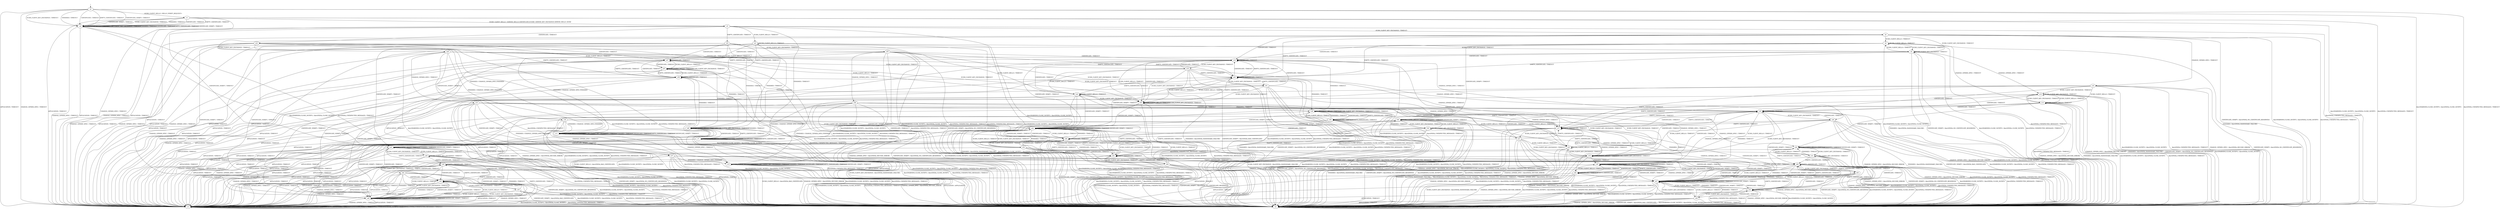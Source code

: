 digraph h8 {
s0 [label="s0"];
s1 [label="s1"];
s2 [label="s2"];
s3 [label="s3"];
s4 [label="s4"];
s5 [label="s5"];
s6 [label="s6"];
s7 [label="s7"];
s24 [label="s24"];
s25 [label="s25"];
s41 [label="s41"];
s54 [label="s54"];
s8 [label="s8"];
s9 [label="s9"];
s10 [label="s10"];
s11 [label="s11"];
s12 [label="s12"];
s28 [label="s28"];
s29 [label="s29"];
s30 [label="s30"];
s43 [label="s43"];
s46 [label="s46"];
s47 [label="s47"];
s48 [label="s48"];
s55 [label="s55"];
s57 [label="s57"];
s58 [label="s58"];
s59 [label="s59"];
s13 [label="s13"];
s14 [label="s14"];
s15 [label="s15"];
s16 [label="s16"];
s17 [label="s17"];
s18 [label="s18"];
s33 [label="s33"];
s34 [label="s34"];
s35 [label="s35"];
s38 [label="s38"];
s42 [label="s42"];
s44 [label="s44"];
s45 [label="s45"];
s51 [label="s51"];
s56 [label="s56"];
s62 [label="s62"];
s19 [label="s19"];
s20 [label="s20"];
s21 [label="s21"];
s22 [label="s22"];
s26 [label="s26"];
s27 [label="s27"];
s37 [label="s37"];
s39 [label="s39"];
s49 [label="s49"];
s50 [label="s50"];
s52 [label="s52"];
s61 [label="s61"];
s23 [label="s23"];
s31 [label="s31"];
s32 [label="s32"];
s40 [label="s40"];
s53 [label="s53"];
s60 [label="s60"];
s64 [label="s64"];
s36 [label="s36"];
s63 [label="s63"];
s0 -> s1 [label="ECDH_CLIENT_HELLO / HELLO_VERIFY_REQUEST+"];
s0 -> s2 [label="ECDH_CLIENT_KEY_EXCHANGE / TIMEOUT"];
s0 -> s3 [label="CHANGE_CIPHER_SPEC / TIMEOUT"];
s0 -> s2 [label="FINISHED / TIMEOUT"];
s0 -> s3 [label="APPLICATION / TIMEOUT"];
s0 -> s2 [label="CERTIFICATE / TIMEOUT"];
s0 -> s2 [label="EMPTY_CERTIFICATE / TIMEOUT"];
s0 -> s2 [label="CERTIFICATE_VERIFY / TIMEOUT"];
s0 -> s4 [label="Alert(WARNING,CLOSE_NOTIFY) / Alert(FATAL,CLOSE_NOTIFY)"];
s0 -> s4 [label="Alert(FATAL,UNEXPECTED_MESSAGE) / TIMEOUT"];
s1 -> s5 [label="ECDH_CLIENT_HELLO / SERVER_HELLO,CERTIFICATE,ECDHE_SERVER_KEY_EXCHANGE,SERVER_HELLO_DONE"];
s1 -> s2 [label="ECDH_CLIENT_KEY_EXCHANGE / TIMEOUT"];
s1 -> s3 [label="CHANGE_CIPHER_SPEC / TIMEOUT"];
s1 -> s2 [label="FINISHED / TIMEOUT"];
s1 -> s3 [label="APPLICATION / TIMEOUT"];
s1 -> s2 [label="CERTIFICATE / TIMEOUT"];
s1 -> s2 [label="EMPTY_CERTIFICATE / TIMEOUT"];
s1 -> s2 [label="CERTIFICATE_VERIFY / TIMEOUT"];
s1 -> s4 [label="Alert(WARNING,CLOSE_NOTIFY) / Alert(FATAL,CLOSE_NOTIFY)"];
s1 -> s4 [label="Alert(FATAL,UNEXPECTED_MESSAGE) / TIMEOUT"];
s2 -> s2 [label="ECDH_CLIENT_HELLO / TIMEOUT"];
s2 -> s2 [label="ECDH_CLIENT_KEY_EXCHANGE / TIMEOUT"];
s2 -> s3 [label="CHANGE_CIPHER_SPEC / TIMEOUT"];
s2 -> s2 [label="FINISHED / TIMEOUT"];
s2 -> s3 [label="APPLICATION / TIMEOUT"];
s2 -> s2 [label="CERTIFICATE / TIMEOUT"];
s2 -> s2 [label="EMPTY_CERTIFICATE / TIMEOUT"];
s2 -> s2 [label="CERTIFICATE_VERIFY / TIMEOUT"];
s2 -> s4 [label="Alert(WARNING,CLOSE_NOTIFY) / Alert(FATAL,CLOSE_NOTIFY)"];
s2 -> s4 [label="Alert(FATAL,UNEXPECTED_MESSAGE) / TIMEOUT"];
s3 -> s3 [label="ECDH_CLIENT_HELLO / TIMEOUT"];
s3 -> s3 [label="ECDH_CLIENT_KEY_EXCHANGE / TIMEOUT"];
s3 -> s3 [label="CHANGE_CIPHER_SPEC / TIMEOUT"];
s3 -> s3 [label="FINISHED / TIMEOUT"];
s3 -> s3 [label="APPLICATION / TIMEOUT"];
s3 -> s3 [label="CERTIFICATE / TIMEOUT"];
s3 -> s3 [label="EMPTY_CERTIFICATE / TIMEOUT"];
s3 -> s3 [label="CERTIFICATE_VERIFY / TIMEOUT"];
s3 -> s3 [label="Alert(WARNING,CLOSE_NOTIFY) / TIMEOUT"];
s3 -> s3 [label="Alert(FATAL,UNEXPECTED_MESSAGE) / TIMEOUT"];
s4 -> s4 [label="ECDH_CLIENT_HELLO / SOCKET_CLOSED"];
s4 -> s4 [label="ECDH_CLIENT_KEY_EXCHANGE / SOCKET_CLOSED"];
s4 -> s4 [label="CHANGE_CIPHER_SPEC / SOCKET_CLOSED"];
s4 -> s4 [label="FINISHED / SOCKET_CLOSED"];
s4 -> s4 [label="APPLICATION / SOCKET_CLOSED"];
s4 -> s4 [label="CERTIFICATE / SOCKET_CLOSED"];
s4 -> s4 [label="EMPTY_CERTIFICATE / SOCKET_CLOSED"];
s4 -> s4 [label="CERTIFICATE_VERIFY / SOCKET_CLOSED"];
s4 -> s4 [label="Alert(WARNING,CLOSE_NOTIFY) / SOCKET_CLOSED"];
s4 -> s4 [label="Alert(FATAL,UNEXPECTED_MESSAGE) / SOCKET_CLOSED"];
s5 -> s41 [label="ECDH_CLIENT_HELLO / TIMEOUT"];
s5 -> s6 [label="ECDH_CLIENT_KEY_EXCHANGE / TIMEOUT"];
s5 -> s3 [label="CHANGE_CIPHER_SPEC / TIMEOUT"];
s5 -> s7 [label="FINISHED / TIMEOUT"];
s5 -> s3 [label="APPLICATION / TIMEOUT"];
s5 -> s24 [label="CERTIFICATE / TIMEOUT"];
s5 -> s54 [label="EMPTY_CERTIFICATE / TIMEOUT"];
s5 -> s25 [label="CERTIFICATE_VERIFY / TIMEOUT"];
s5 -> s4 [label="Alert(WARNING,CLOSE_NOTIFY) / Alert(FATAL,CLOSE_NOTIFY)"];
s5 -> s4 [label="Alert(FATAL,UNEXPECTED_MESSAGE) / TIMEOUT"];
s6 -> s8 [label="ECDH_CLIENT_HELLO / TIMEOUT"];
s6 -> s9 [label="ECDH_CLIENT_KEY_EXCHANGE / TIMEOUT"];
s6 -> s10 [label="CHANGE_CIPHER_SPEC / TIMEOUT"];
s6 -> s11 [label="FINISHED / CHANGE_CIPHER_SPEC,FINISHED"];
s6 -> s3 [label="APPLICATION / TIMEOUT"];
s6 -> s12 [label="CERTIFICATE / TIMEOUT"];
s6 -> s43 [label="EMPTY_CERTIFICATE / TIMEOUT"];
s6 -> s4 [label="CERTIFICATE_VERIFY / Alert(FATAL,NO_CERTIFICATE_RESERVED)"];
s6 -> s4 [label="Alert(WARNING,CLOSE_NOTIFY) / Alert(FATAL,CLOSE_NOTIFY)"];
s6 -> s4 [label="Alert(FATAL,UNEXPECTED_MESSAGE) / TIMEOUT"];
s7 -> s7 [label="ECDH_CLIENT_HELLO / TIMEOUT"];
s7 -> s4 [label="ECDH_CLIENT_KEY_EXCHANGE / Alert(FATAL,HANDSHAKE_FAILURE)"];
s7 -> s3 [label="CHANGE_CIPHER_SPEC / TIMEOUT"];
s7 -> s7 [label="FINISHED / TIMEOUT"];
s7 -> s3 [label="APPLICATION / TIMEOUT"];
s7 -> s7 [label="CERTIFICATE / TIMEOUT"];
s7 -> s7 [label="EMPTY_CERTIFICATE / TIMEOUT"];
s7 -> s25 [label="CERTIFICATE_VERIFY / TIMEOUT"];
s7 -> s4 [label="Alert(WARNING,CLOSE_NOTIFY) / Alert(FATAL,CLOSE_NOTIFY)"];
s7 -> s4 [label="Alert(FATAL,UNEXPECTED_MESSAGE) / TIMEOUT"];
s24 -> s57 [label="ECDH_CLIENT_HELLO / TIMEOUT"];
s24 -> s28 [label="ECDH_CLIENT_KEY_EXCHANGE / TIMEOUT"];
s24 -> s3 [label="CHANGE_CIPHER_SPEC / TIMEOUT"];
s24 -> s46 [label="FINISHED / TIMEOUT"];
s24 -> s3 [label="APPLICATION / TIMEOUT"];
s24 -> s47 [label="CERTIFICATE / TIMEOUT"];
s24 -> s58 [label="EMPTY_CERTIFICATE / TIMEOUT"];
s24 -> s48 [label="CERTIFICATE_VERIFY / TIMEOUT"];
s24 -> s4 [label="Alert(WARNING,CLOSE_NOTIFY) / Alert(FATAL,CLOSE_NOTIFY)"];
s24 -> s4 [label="Alert(FATAL,UNEXPECTED_MESSAGE) / TIMEOUT"];
s25 -> s25 [label="ECDH_CLIENT_HELLO / TIMEOUT"];
s25 -> s29 [label="ECDH_CLIENT_KEY_EXCHANGE / TIMEOUT"];
s25 -> s3 [label="CHANGE_CIPHER_SPEC / TIMEOUT"];
s25 -> s25 [label="FINISHED / TIMEOUT"];
s25 -> s3 [label="APPLICATION / TIMEOUT"];
s25 -> s30 [label="CERTIFICATE / TIMEOUT"];
s25 -> s59 [label="EMPTY_CERTIFICATE / TIMEOUT"];
s25 -> s25 [label="CERTIFICATE_VERIFY / TIMEOUT"];
s25 -> s4 [label="Alert(WARNING,CLOSE_NOTIFY) / Alert(FATAL,CLOSE_NOTIFY)"];
s25 -> s4 [label="Alert(FATAL,UNEXPECTED_MESSAGE) / TIMEOUT"];
s41 -> s41 [label="ECDH_CLIENT_HELLO / TIMEOUT"];
s41 -> s9 [label="ECDH_CLIENT_KEY_EXCHANGE / TIMEOUT"];
s41 -> s3 [label="CHANGE_CIPHER_SPEC / TIMEOUT"];
s41 -> s7 [label="FINISHED / TIMEOUT"];
s41 -> s3 [label="APPLICATION / TIMEOUT"];
s41 -> s47 [label="CERTIFICATE / TIMEOUT"];
s41 -> s58 [label="EMPTY_CERTIFICATE / TIMEOUT"];
s41 -> s25 [label="CERTIFICATE_VERIFY / TIMEOUT"];
s41 -> s4 [label="Alert(WARNING,CLOSE_NOTIFY) / Alert(FATAL,CLOSE_NOTIFY)"];
s41 -> s4 [label="Alert(FATAL,UNEXPECTED_MESSAGE) / TIMEOUT"];
s54 -> s57 [label="ECDH_CLIENT_HELLO / TIMEOUT"];
s54 -> s55 [label="ECDH_CLIENT_KEY_EXCHANGE / TIMEOUT"];
s54 -> s3 [label="CHANGE_CIPHER_SPEC / TIMEOUT"];
s54 -> s46 [label="FINISHED / TIMEOUT"];
s54 -> s3 [label="APPLICATION / TIMEOUT"];
s54 -> s47 [label="CERTIFICATE / TIMEOUT"];
s54 -> s58 [label="EMPTY_CERTIFICATE / TIMEOUT"];
s54 -> s48 [label="CERTIFICATE_VERIFY / TIMEOUT"];
s54 -> s4 [label="Alert(WARNING,CLOSE_NOTIFY) / Alert(FATAL,CLOSE_NOTIFY)"];
s54 -> s4 [label="Alert(FATAL,UNEXPECTED_MESSAGE) / TIMEOUT"];
s8 -> s8 [label="ECDH_CLIENT_HELLO / TIMEOUT"];
s8 -> s9 [label="ECDH_CLIENT_KEY_EXCHANGE / TIMEOUT"];
s8 -> s13 [label="CHANGE_CIPHER_SPEC / TIMEOUT"];
s8 -> s4 [label="FINISHED / Alert(FATAL,HANDSHAKE_FAILURE)"];
s8 -> s3 [label="APPLICATION / TIMEOUT"];
s8 -> s12 [label="CERTIFICATE / TIMEOUT"];
s8 -> s43 [label="EMPTY_CERTIFICATE / TIMEOUT"];
s8 -> s44 [label="CERTIFICATE_VERIFY / TIMEOUT"];
s8 -> s4 [label="Alert(WARNING,CLOSE_NOTIFY) / Alert(FATAL,CLOSE_NOTIFY)"];
s8 -> s4 [label="Alert(FATAL,UNEXPECTED_MESSAGE) / TIMEOUT"];
s9 -> s8 [label="ECDH_CLIENT_HELLO / TIMEOUT"];
s9 -> s9 [label="ECDH_CLIENT_KEY_EXCHANGE / TIMEOUT"];
s9 -> s14 [label="CHANGE_CIPHER_SPEC / TIMEOUT"];
s9 -> s4 [label="FINISHED / Alert(FATAL,HANDSHAKE_FAILURE)"];
s9 -> s3 [label="APPLICATION / TIMEOUT"];
s9 -> s12 [label="CERTIFICATE / TIMEOUT"];
s9 -> s43 [label="EMPTY_CERTIFICATE / TIMEOUT"];
s9 -> s4 [label="CERTIFICATE_VERIFY / Alert(FATAL,NO_CERTIFICATE_RESERVED)"];
s9 -> s4 [label="Alert(WARNING,CLOSE_NOTIFY) / Alert(FATAL,CLOSE_NOTIFY)"];
s9 -> s4 [label="Alert(FATAL,UNEXPECTED_MESSAGE) / TIMEOUT"];
s10 -> s13 [label="ECDH_CLIENT_HELLO / TIMEOUT"];
s10 -> s14 [label="ECDH_CLIENT_KEY_EXCHANGE / TIMEOUT"];
s10 -> s4 [label="CHANGE_CIPHER_SPEC / Alert(FATAL,DECODE_ERROR)"];
s10 -> s15 [label="FINISHED / CHANGE_CIPHER_SPEC,FINISHED"];
s10 -> s3 [label="APPLICATION / TIMEOUT"];
s10 -> s16 [label="CERTIFICATE / TIMEOUT"];
s10 -> s17 [label="EMPTY_CERTIFICATE / TIMEOUT"];
s10 -> s4 [label="CERTIFICATE_VERIFY / Alert(FATAL,NO_CERTIFICATE_RESERVED)"];
s10 -> s4 [label="Alert(WARNING,CLOSE_NOTIFY) / Alert(FATAL,CLOSE_NOTIFY)"];
s10 -> s4 [label="Alert(FATAL,UNEXPECTED_MESSAGE) / TIMEOUT"];
s11 -> s11 [label="ECDH_CLIENT_HELLO / TIMEOUT"];
s11 -> s11 [label="ECDH_CLIENT_KEY_EXCHANGE / TIMEOUT"];
s11 -> s15 [label="CHANGE_CIPHER_SPEC / TIMEOUT"];
s11 -> s11 [label="FINISHED / TIMEOUT"];
s11 -> s4 [label="APPLICATION / APPLICATION"];
s11 -> s11 [label="CERTIFICATE / TIMEOUT"];
s11 -> s11 [label="EMPTY_CERTIFICATE / TIMEOUT"];
s11 -> s11 [label="CERTIFICATE_VERIFY / TIMEOUT"];
s11 -> s4 [label="Alert(WARNING,CLOSE_NOTIFY) / Alert(FATAL,CLOSE_NOTIFY)"];
s11 -> s4 [label="Alert(FATAL,UNEXPECTED_MESSAGE) / TIMEOUT"];
s12 -> s45 [label="ECDH_CLIENT_HELLO / TIMEOUT"];
s12 -> s18 [label="ECDH_CLIENT_KEY_EXCHANGE / TIMEOUT"];
s12 -> s16 [label="CHANGE_CIPHER_SPEC / TIMEOUT"];
s12 -> s38 [label="FINISHED / TIMEOUT"];
s12 -> s3 [label="APPLICATION / TIMEOUT"];
s12 -> s12 [label="CERTIFICATE / TIMEOUT"];
s12 -> s43 [label="EMPTY_CERTIFICATE / TIMEOUT"];
s12 -> s42 [label="CERTIFICATE_VERIFY / TIMEOUT"];
s12 -> s4 [label="Alert(WARNING,CLOSE_NOTIFY) / Alert(FATAL,CLOSE_NOTIFY)"];
s12 -> s4 [label="Alert(FATAL,UNEXPECTED_MESSAGE) / TIMEOUT"];
s28 -> s22 [label="ECDH_CLIENT_HELLO / TIMEOUT"];
s28 -> s45 [label="ECDH_CLIENT_KEY_EXCHANGE / TIMEOUT"];
s28 -> s33 [label="CHANGE_CIPHER_SPEC / TIMEOUT"];
s28 -> s11 [label="FINISHED / CHANGE_CIPHER_SPEC,FINISHED"];
s28 -> s3 [label="APPLICATION / TIMEOUT"];
s28 -> s12 [label="CERTIFICATE / TIMEOUT"];
s28 -> s43 [label="EMPTY_CERTIFICATE / TIMEOUT"];
s28 -> s34 [label="CERTIFICATE_VERIFY / TIMEOUT"];
s28 -> s4 [label="Alert(WARNING,CLOSE_NOTIFY) / Alert(FATAL,CLOSE_NOTIFY)"];
s28 -> s4 [label="Alert(FATAL,UNEXPECTED_MESSAGE) / TIMEOUT"];
s29 -> s25 [label="ECDH_CLIENT_HELLO / TIMEOUT"];
s29 -> s29 [label="ECDH_CLIENT_KEY_EXCHANGE / TIMEOUT"];
s29 -> s3 [label="CHANGE_CIPHER_SPEC / TIMEOUT"];
s29 -> s25 [label="FINISHED / TIMEOUT"];
s29 -> s3 [label="APPLICATION / TIMEOUT"];
s29 -> s30 [label="CERTIFICATE / TIMEOUT"];
s29 -> s59 [label="EMPTY_CERTIFICATE / TIMEOUT"];
s29 -> s4 [label="CERTIFICATE_VERIFY / Alert(FATAL,NO_CERTIFICATE_RESERVED)"];
s29 -> s4 [label="Alert(WARNING,CLOSE_NOTIFY) / Alert(FATAL,CLOSE_NOTIFY)"];
s29 -> s4 [label="Alert(FATAL,UNEXPECTED_MESSAGE) / TIMEOUT"];
s30 -> s48 [label="ECDH_CLIENT_HELLO / TIMEOUT"];
s30 -> s35 [label="ECDH_CLIENT_KEY_EXCHANGE / TIMEOUT"];
s30 -> s3 [label="CHANGE_CIPHER_SPEC / TIMEOUT"];
s30 -> s48 [label="FINISHED / TIMEOUT"];
s30 -> s3 [label="APPLICATION / TIMEOUT"];
s30 -> s30 [label="CERTIFICATE / TIMEOUT"];
s30 -> s59 [label="EMPTY_CERTIFICATE / TIMEOUT"];
s30 -> s48 [label="CERTIFICATE_VERIFY / TIMEOUT"];
s30 -> s4 [label="Alert(WARNING,CLOSE_NOTIFY) / Alert(FATAL,CLOSE_NOTIFY)"];
s30 -> s4 [label="Alert(FATAL,UNEXPECTED_MESSAGE) / TIMEOUT"];
s43 -> s45 [label="ECDH_CLIENT_HELLO / TIMEOUT"];
s43 -> s51 [label="ECDH_CLIENT_KEY_EXCHANGE / TIMEOUT"];
s43 -> s17 [label="CHANGE_CIPHER_SPEC / TIMEOUT"];
s43 -> s38 [label="FINISHED / TIMEOUT"];
s43 -> s3 [label="APPLICATION / TIMEOUT"];
s43 -> s12 [label="CERTIFICATE / TIMEOUT"];
s43 -> s43 [label="EMPTY_CERTIFICATE / TIMEOUT"];
s43 -> s42 [label="CERTIFICATE_VERIFY / TIMEOUT"];
s43 -> s4 [label="Alert(WARNING,CLOSE_NOTIFY) / Alert(FATAL,CLOSE_NOTIFY)"];
s43 -> s4 [label="Alert(FATAL,UNEXPECTED_MESSAGE) / TIMEOUT"];
s46 -> s46 [label="ECDH_CLIENT_HELLO / TIMEOUT"];
s46 -> s46 [label="ECDH_CLIENT_KEY_EXCHANGE / TIMEOUT"];
s46 -> s3 [label="CHANGE_CIPHER_SPEC / TIMEOUT"];
s46 -> s46 [label="FINISHED / TIMEOUT"];
s46 -> s3 [label="APPLICATION / TIMEOUT"];
s46 -> s7 [label="CERTIFICATE / TIMEOUT"];
s46 -> s7 [label="EMPTY_CERTIFICATE / TIMEOUT"];
s46 -> s48 [label="CERTIFICATE_VERIFY / TIMEOUT"];
s46 -> s4 [label="Alert(WARNING,CLOSE_NOTIFY) / Alert(FATAL,CLOSE_NOTIFY)"];
s46 -> s4 [label="Alert(FATAL,UNEXPECTED_MESSAGE) / TIMEOUT"];
s47 -> s57 [label="ECDH_CLIENT_HELLO / TIMEOUT"];
s47 -> s18 [label="ECDH_CLIENT_KEY_EXCHANGE / TIMEOUT"];
s47 -> s3 [label="CHANGE_CIPHER_SPEC / TIMEOUT"];
s47 -> s46 [label="FINISHED / TIMEOUT"];
s47 -> s3 [label="APPLICATION / TIMEOUT"];
s47 -> s47 [label="CERTIFICATE / TIMEOUT"];
s47 -> s58 [label="EMPTY_CERTIFICATE / TIMEOUT"];
s47 -> s48 [label="CERTIFICATE_VERIFY / TIMEOUT"];
s47 -> s4 [label="Alert(WARNING,CLOSE_NOTIFY) / Alert(FATAL,CLOSE_NOTIFY)"];
s47 -> s4 [label="Alert(FATAL,UNEXPECTED_MESSAGE) / TIMEOUT"];
s48 -> s48 [label="ECDH_CLIENT_HELLO / TIMEOUT"];
s48 -> s48 [label="ECDH_CLIENT_KEY_EXCHANGE / TIMEOUT"];
s48 -> s3 [label="CHANGE_CIPHER_SPEC / TIMEOUT"];
s48 -> s48 [label="FINISHED / TIMEOUT"];
s48 -> s3 [label="APPLICATION / TIMEOUT"];
s48 -> s30 [label="CERTIFICATE / TIMEOUT"];
s48 -> s59 [label="EMPTY_CERTIFICATE / TIMEOUT"];
s48 -> s48 [label="CERTIFICATE_VERIFY / TIMEOUT"];
s48 -> s4 [label="Alert(WARNING,CLOSE_NOTIFY) / Alert(FATAL,CLOSE_NOTIFY)"];
s48 -> s4 [label="Alert(FATAL,UNEXPECTED_MESSAGE) / TIMEOUT"];
s55 -> s22 [label="ECDH_CLIENT_HELLO / TIMEOUT"];
s55 -> s45 [label="ECDH_CLIENT_KEY_EXCHANGE / TIMEOUT"];
s55 -> s56 [label="CHANGE_CIPHER_SPEC / TIMEOUT"];
s55 -> s11 [label="FINISHED / CHANGE_CIPHER_SPEC,FINISHED"];
s55 -> s3 [label="APPLICATION / TIMEOUT"];
s55 -> s12 [label="CERTIFICATE / TIMEOUT"];
s55 -> s43 [label="EMPTY_CERTIFICATE / TIMEOUT"];
s55 -> s4 [label="CERTIFICATE_VERIFY / Alert(FATAL,NO_CERTIFICATE_RESERVED)"];
s55 -> s4 [label="Alert(WARNING,CLOSE_NOTIFY) / Alert(FATAL,CLOSE_NOTIFY)"];
s55 -> s4 [label="Alert(FATAL,UNEXPECTED_MESSAGE) / TIMEOUT"];
s57 -> s57 [label="ECDH_CLIENT_HELLO / TIMEOUT"];
s57 -> s57 [label="ECDH_CLIENT_KEY_EXCHANGE / TIMEOUT"];
s57 -> s3 [label="CHANGE_CIPHER_SPEC / TIMEOUT"];
s57 -> s46 [label="FINISHED / TIMEOUT"];
s57 -> s3 [label="APPLICATION / TIMEOUT"];
s57 -> s47 [label="CERTIFICATE / TIMEOUT"];
s57 -> s58 [label="EMPTY_CERTIFICATE / TIMEOUT"];
s57 -> s48 [label="CERTIFICATE_VERIFY / TIMEOUT"];
s57 -> s4 [label="Alert(WARNING,CLOSE_NOTIFY) / Alert(FATAL,CLOSE_NOTIFY)"];
s57 -> s4 [label="Alert(FATAL,UNEXPECTED_MESSAGE) / TIMEOUT"];
s58 -> s57 [label="ECDH_CLIENT_HELLO / TIMEOUT"];
s58 -> s51 [label="ECDH_CLIENT_KEY_EXCHANGE / TIMEOUT"];
s58 -> s3 [label="CHANGE_CIPHER_SPEC / TIMEOUT"];
s58 -> s46 [label="FINISHED / TIMEOUT"];
s58 -> s3 [label="APPLICATION / TIMEOUT"];
s58 -> s47 [label="CERTIFICATE / TIMEOUT"];
s58 -> s58 [label="EMPTY_CERTIFICATE / TIMEOUT"];
s58 -> s48 [label="CERTIFICATE_VERIFY / TIMEOUT"];
s58 -> s4 [label="Alert(WARNING,CLOSE_NOTIFY) / Alert(FATAL,CLOSE_NOTIFY)"];
s58 -> s4 [label="Alert(FATAL,UNEXPECTED_MESSAGE) / TIMEOUT"];
s59 -> s48 [label="ECDH_CLIENT_HELLO / TIMEOUT"];
s59 -> s62 [label="ECDH_CLIENT_KEY_EXCHANGE / TIMEOUT"];
s59 -> s3 [label="CHANGE_CIPHER_SPEC / TIMEOUT"];
s59 -> s48 [label="FINISHED / TIMEOUT"];
s59 -> s3 [label="APPLICATION / TIMEOUT"];
s59 -> s30 [label="CERTIFICATE / TIMEOUT"];
s59 -> s59 [label="EMPTY_CERTIFICATE / TIMEOUT"];
s59 -> s48 [label="CERTIFICATE_VERIFY / TIMEOUT"];
s59 -> s4 [label="Alert(WARNING,CLOSE_NOTIFY) / Alert(FATAL,CLOSE_NOTIFY)"];
s59 -> s4 [label="Alert(FATAL,UNEXPECTED_MESSAGE) / TIMEOUT"];
s13 -> s13 [label="ECDH_CLIENT_HELLO / TIMEOUT"];
s13 -> s14 [label="ECDH_CLIENT_KEY_EXCHANGE / TIMEOUT"];
s13 -> s4 [label="CHANGE_CIPHER_SPEC / Alert(FATAL,DECODE_ERROR)"];
s13 -> s4 [label="FINISHED / Alert(FATAL,HANDSHAKE_FAILURE)"];
s13 -> s3 [label="APPLICATION / TIMEOUT"];
s13 -> s16 [label="CERTIFICATE / TIMEOUT"];
s13 -> s17 [label="EMPTY_CERTIFICATE / TIMEOUT"];
s13 -> s26 [label="CERTIFICATE_VERIFY / TIMEOUT"];
s13 -> s4 [label="Alert(WARNING,CLOSE_NOTIFY) / Alert(FATAL,CLOSE_NOTIFY)"];
s13 -> s4 [label="Alert(FATAL,UNEXPECTED_MESSAGE) / TIMEOUT"];
s14 -> s13 [label="ECDH_CLIENT_HELLO / TIMEOUT"];
s14 -> s14 [label="ECDH_CLIENT_KEY_EXCHANGE / TIMEOUT"];
s14 -> s4 [label="CHANGE_CIPHER_SPEC / Alert(FATAL,DECODE_ERROR)"];
s14 -> s4 [label="FINISHED / Alert(FATAL,HANDSHAKE_FAILURE)"];
s14 -> s3 [label="APPLICATION / TIMEOUT"];
s14 -> s16 [label="CERTIFICATE / TIMEOUT"];
s14 -> s17 [label="EMPTY_CERTIFICATE / TIMEOUT"];
s14 -> s4 [label="CERTIFICATE_VERIFY / Alert(FATAL,NO_CERTIFICATE_RESERVED)"];
s14 -> s4 [label="Alert(WARNING,CLOSE_NOTIFY) / Alert(FATAL,CLOSE_NOTIFY)"];
s14 -> s4 [label="Alert(FATAL,UNEXPECTED_MESSAGE) / TIMEOUT"];
s15 -> s15 [label="ECDH_CLIENT_HELLO / TIMEOUT"];
s15 -> s15 [label="ECDH_CLIENT_KEY_EXCHANGE / TIMEOUT"];
s15 -> s4 [label="CHANGE_CIPHER_SPEC / Alert(FATAL,DECODE_ERROR)"];
s15 -> s15 [label="FINISHED / TIMEOUT"];
s15 -> s4 [label="APPLICATION / APPLICATION"];
s15 -> s15 [label="CERTIFICATE / TIMEOUT"];
s15 -> s15 [label="EMPTY_CERTIFICATE / TIMEOUT"];
s15 -> s15 [label="CERTIFICATE_VERIFY / TIMEOUT"];
s15 -> s4 [label="Alert(WARNING,CLOSE_NOTIFY) / Alert(FATAL,CLOSE_NOTIFY)"];
s15 -> s4 [label="Alert(FATAL,UNEXPECTED_MESSAGE) / TIMEOUT"];
s16 -> s19 [label="ECDH_CLIENT_HELLO / TIMEOUT"];
s16 -> s20 [label="ECDH_CLIENT_KEY_EXCHANGE / TIMEOUT"];
s16 -> s4 [label="CHANGE_CIPHER_SPEC / Alert(FATAL,DECODE_ERROR)"];
s16 -> s39 [label="FINISHED / TIMEOUT"];
s16 -> s3 [label="APPLICATION / TIMEOUT"];
s16 -> s16 [label="CERTIFICATE / TIMEOUT"];
s16 -> s17 [label="EMPTY_CERTIFICATE / TIMEOUT"];
s16 -> s27 [label="CERTIFICATE_VERIFY / TIMEOUT"];
s16 -> s4 [label="Alert(WARNING,CLOSE_NOTIFY) / Alert(FATAL,CLOSE_NOTIFY)"];
s16 -> s4 [label="Alert(FATAL,UNEXPECTED_MESSAGE) / TIMEOUT"];
s17 -> s19 [label="ECDH_CLIENT_HELLO / TIMEOUT"];
s17 -> s21 [label="ECDH_CLIENT_KEY_EXCHANGE / TIMEOUT"];
s17 -> s4 [label="CHANGE_CIPHER_SPEC / Alert(FATAL,DECODE_ERROR)"];
s17 -> s39 [label="FINISHED / TIMEOUT"];
s17 -> s3 [label="APPLICATION / TIMEOUT"];
s17 -> s16 [label="CERTIFICATE / TIMEOUT"];
s17 -> s17 [label="EMPTY_CERTIFICATE / TIMEOUT"];
s17 -> s27 [label="CERTIFICATE_VERIFY / TIMEOUT"];
s17 -> s4 [label="Alert(WARNING,CLOSE_NOTIFY) / Alert(FATAL,CLOSE_NOTIFY)"];
s17 -> s4 [label="Alert(FATAL,UNEXPECTED_MESSAGE) / TIMEOUT"];
s18 -> s22 [label="ECDH_CLIENT_HELLO / TIMEOUT"];
s18 -> s45 [label="ECDH_CLIENT_KEY_EXCHANGE / TIMEOUT"];
s18 -> s20 [label="CHANGE_CIPHER_SPEC / TIMEOUT"];
s18 -> s4 [label="FINISHED / Alert(FATAL,HANDSHAKE_FAILURE)"];
s18 -> s3 [label="APPLICATION / TIMEOUT"];
s18 -> s12 [label="CERTIFICATE / TIMEOUT"];
s18 -> s43 [label="EMPTY_CERTIFICATE / TIMEOUT"];
s18 -> s4 [label="CERTIFICATE_VERIFY / Alert(FATAL,BAD_CERTIFICATE)"];
s18 -> s4 [label="Alert(WARNING,CLOSE_NOTIFY) / Alert(FATAL,CLOSE_NOTIFY)"];
s18 -> s4 [label="Alert(FATAL,UNEXPECTED_MESSAGE) / TIMEOUT"];
s33 -> s23 [label="ECDH_CLIENT_HELLO / TIMEOUT"];
s33 -> s19 [label="ECDH_CLIENT_KEY_EXCHANGE / TIMEOUT"];
s33 -> s4 [label="CHANGE_CIPHER_SPEC / Alert(FATAL,DECODE_ERROR)"];
s33 -> s15 [label="FINISHED / CHANGE_CIPHER_SPEC,FINISHED"];
s33 -> s3 [label="APPLICATION / TIMEOUT"];
s33 -> s16 [label="CERTIFICATE / TIMEOUT"];
s33 -> s17 [label="EMPTY_CERTIFICATE / TIMEOUT"];
s33 -> s37 [label="CERTIFICATE_VERIFY / TIMEOUT"];
s33 -> s4 [label="Alert(WARNING,CLOSE_NOTIFY) / Alert(FATAL,CLOSE_NOTIFY)"];
s33 -> s4 [label="Alert(FATAL,UNEXPECTED_MESSAGE) / TIMEOUT"];
s34 -> s4 [label="ECDH_CLIENT_HELLO / Alert(FATAL,BAD_CERTIFICATE)"];
s34 -> s42 [label="ECDH_CLIENT_KEY_EXCHANGE / TIMEOUT"];
s34 -> s37 [label="CHANGE_CIPHER_SPEC / TIMEOUT"];
s34 -> s11 [label="FINISHED / CHANGE_CIPHER_SPEC,FINISHED"];
s34 -> s3 [label="APPLICATION / TIMEOUT"];
s34 -> s49 [label="CERTIFICATE / TIMEOUT"];
s34 -> s61 [label="EMPTY_CERTIFICATE / TIMEOUT"];
s34 -> s42 [label="CERTIFICATE_VERIFY / TIMEOUT"];
s34 -> s4 [label="Alert(WARNING,CLOSE_NOTIFY) / Alert(FATAL,CLOSE_NOTIFY)"];
s34 -> s4 [label="Alert(FATAL,UNEXPECTED_MESSAGE) / TIMEOUT"];
s35 -> s48 [label="ECDH_CLIENT_HELLO / TIMEOUT"];
s35 -> s48 [label="ECDH_CLIENT_KEY_EXCHANGE / TIMEOUT"];
s35 -> s3 [label="CHANGE_CIPHER_SPEC / TIMEOUT"];
s35 -> s48 [label="FINISHED / TIMEOUT"];
s35 -> s3 [label="APPLICATION / TIMEOUT"];
s35 -> s30 [label="CERTIFICATE / TIMEOUT"];
s35 -> s59 [label="EMPTY_CERTIFICATE / TIMEOUT"];
s35 -> s4 [label="CERTIFICATE_VERIFY / Alert(FATAL,BAD_CERTIFICATE)"];
s35 -> s4 [label="Alert(WARNING,CLOSE_NOTIFY) / Alert(FATAL,CLOSE_NOTIFY)"];
s35 -> s4 [label="Alert(FATAL,UNEXPECTED_MESSAGE) / TIMEOUT"];
s38 -> s38 [label="ECDH_CLIENT_HELLO / TIMEOUT"];
s38 -> s38 [label="ECDH_CLIENT_KEY_EXCHANGE / TIMEOUT"];
s38 -> s39 [label="CHANGE_CIPHER_SPEC / TIMEOUT"];
s38 -> s38 [label="FINISHED / TIMEOUT"];
s38 -> s3 [label="APPLICATION / TIMEOUT"];
s38 -> s50 [label="CERTIFICATE / TIMEOUT"];
s38 -> s50 [label="EMPTY_CERTIFICATE / TIMEOUT"];
s38 -> s42 [label="CERTIFICATE_VERIFY / TIMEOUT"];
s38 -> s4 [label="Alert(WARNING,CLOSE_NOTIFY) / Alert(FATAL,CLOSE_NOTIFY)"];
s38 -> s4 [label="Alert(FATAL,UNEXPECTED_MESSAGE) / TIMEOUT"];
s42 -> s42 [label="ECDH_CLIENT_HELLO / TIMEOUT"];
s42 -> s42 [label="ECDH_CLIENT_KEY_EXCHANGE / TIMEOUT"];
s42 -> s27 [label="CHANGE_CIPHER_SPEC / TIMEOUT"];
s42 -> s42 [label="FINISHED / TIMEOUT"];
s42 -> s3 [label="APPLICATION / TIMEOUT"];
s42 -> s49 [label="CERTIFICATE / TIMEOUT"];
s42 -> s61 [label="EMPTY_CERTIFICATE / TIMEOUT"];
s42 -> s42 [label="CERTIFICATE_VERIFY / TIMEOUT"];
s42 -> s4 [label="Alert(WARNING,CLOSE_NOTIFY) / Alert(FATAL,CLOSE_NOTIFY)"];
s42 -> s4 [label="Alert(FATAL,UNEXPECTED_MESSAGE) / TIMEOUT"];
s44 -> s44 [label="ECDH_CLIENT_HELLO / TIMEOUT"];
s44 -> s52 [label="ECDH_CLIENT_KEY_EXCHANGE / TIMEOUT"];
s44 -> s26 [label="CHANGE_CIPHER_SPEC / TIMEOUT"];
s44 -> s44 [label="FINISHED / TIMEOUT"];
s44 -> s3 [label="APPLICATION / TIMEOUT"];
s44 -> s49 [label="CERTIFICATE / TIMEOUT"];
s44 -> s61 [label="EMPTY_CERTIFICATE / TIMEOUT"];
s44 -> s44 [label="CERTIFICATE_VERIFY / TIMEOUT"];
s44 -> s4 [label="Alert(WARNING,CLOSE_NOTIFY) / Alert(FATAL,CLOSE_NOTIFY)"];
s44 -> s4 [label="Alert(FATAL,UNEXPECTED_MESSAGE) / TIMEOUT"];
s45 -> s45 [label="ECDH_CLIENT_HELLO / TIMEOUT"];
s45 -> s45 [label="ECDH_CLIENT_KEY_EXCHANGE / TIMEOUT"];
s45 -> s19 [label="CHANGE_CIPHER_SPEC / TIMEOUT"];
s45 -> s38 [label="FINISHED / TIMEOUT"];
s45 -> s3 [label="APPLICATION / TIMEOUT"];
s45 -> s12 [label="CERTIFICATE / TIMEOUT"];
s45 -> s43 [label="EMPTY_CERTIFICATE / TIMEOUT"];
s45 -> s42 [label="CERTIFICATE_VERIFY / TIMEOUT"];
s45 -> s4 [label="Alert(WARNING,CLOSE_NOTIFY) / Alert(FATAL,CLOSE_NOTIFY)"];
s45 -> s4 [label="Alert(FATAL,UNEXPECTED_MESSAGE) / TIMEOUT"];
s51 -> s22 [label="ECDH_CLIENT_HELLO / TIMEOUT"];
s51 -> s45 [label="ECDH_CLIENT_KEY_EXCHANGE / TIMEOUT"];
s51 -> s21 [label="CHANGE_CIPHER_SPEC / TIMEOUT"];
s51 -> s4 [label="FINISHED / Alert(FATAL,HANDSHAKE_FAILURE)"];
s51 -> s3 [label="APPLICATION / TIMEOUT"];
s51 -> s12 [label="CERTIFICATE / TIMEOUT"];
s51 -> s43 [label="EMPTY_CERTIFICATE / TIMEOUT"];
s51 -> s4 [label="CERTIFICATE_VERIFY / Alert(FATAL,NO_CERTIFICATE_RESERVED)"];
s51 -> s4 [label="Alert(WARNING,CLOSE_NOTIFY) / Alert(FATAL,CLOSE_NOTIFY)"];
s51 -> s4 [label="Alert(FATAL,UNEXPECTED_MESSAGE) / TIMEOUT"];
s56 -> s23 [label="ECDH_CLIENT_HELLO / TIMEOUT"];
s56 -> s19 [label="ECDH_CLIENT_KEY_EXCHANGE / TIMEOUT"];
s56 -> s4 [label="CHANGE_CIPHER_SPEC / Alert(FATAL,DECODE_ERROR)"];
s56 -> s15 [label="FINISHED / CHANGE_CIPHER_SPEC,FINISHED"];
s56 -> s3 [label="APPLICATION / TIMEOUT"];
s56 -> s16 [label="CERTIFICATE / TIMEOUT"];
s56 -> s17 [label="EMPTY_CERTIFICATE / TIMEOUT"];
s56 -> s4 [label="CERTIFICATE_VERIFY / Alert(FATAL,NO_CERTIFICATE_RESERVED)"];
s56 -> s4 [label="Alert(WARNING,CLOSE_NOTIFY) / Alert(FATAL,CLOSE_NOTIFY)"];
s56 -> s4 [label="Alert(FATAL,UNEXPECTED_MESSAGE) / TIMEOUT"];
s62 -> s48 [label="ECDH_CLIENT_HELLO / TIMEOUT"];
s62 -> s48 [label="ECDH_CLIENT_KEY_EXCHANGE / TIMEOUT"];
s62 -> s3 [label="CHANGE_CIPHER_SPEC / TIMEOUT"];
s62 -> s48 [label="FINISHED / TIMEOUT"];
s62 -> s3 [label="APPLICATION / TIMEOUT"];
s62 -> s30 [label="CERTIFICATE / TIMEOUT"];
s62 -> s59 [label="EMPTY_CERTIFICATE / TIMEOUT"];
s62 -> s4 [label="CERTIFICATE_VERIFY / Alert(FATAL,NO_CERTIFICATE_RESERVED)"];
s62 -> s4 [label="Alert(WARNING,CLOSE_NOTIFY) / Alert(FATAL,CLOSE_NOTIFY)"];
s62 -> s4 [label="Alert(FATAL,UNEXPECTED_MESSAGE) / TIMEOUT"];
s19 -> s19 [label="ECDH_CLIENT_HELLO / TIMEOUT"];
s19 -> s19 [label="ECDH_CLIENT_KEY_EXCHANGE / TIMEOUT"];
s19 -> s4 [label="CHANGE_CIPHER_SPEC / Alert(FATAL,DECODE_ERROR)"];
s19 -> s39 [label="FINISHED / TIMEOUT"];
s19 -> s3 [label="APPLICATION / TIMEOUT"];
s19 -> s16 [label="CERTIFICATE / TIMEOUT"];
s19 -> s17 [label="EMPTY_CERTIFICATE / TIMEOUT"];
s19 -> s27 [label="CERTIFICATE_VERIFY / TIMEOUT"];
s19 -> s4 [label="Alert(WARNING,CLOSE_NOTIFY) / Alert(FATAL,CLOSE_NOTIFY)"];
s19 -> s4 [label="Alert(FATAL,UNEXPECTED_MESSAGE) / TIMEOUT"];
s20 -> s23 [label="ECDH_CLIENT_HELLO / TIMEOUT"];
s20 -> s19 [label="ECDH_CLIENT_KEY_EXCHANGE / TIMEOUT"];
s20 -> s4 [label="CHANGE_CIPHER_SPEC / Alert(FATAL,DECODE_ERROR)"];
s20 -> s4 [label="FINISHED / Alert(FATAL,HANDSHAKE_FAILURE)"];
s20 -> s3 [label="APPLICATION / TIMEOUT"];
s20 -> s16 [label="CERTIFICATE / TIMEOUT"];
s20 -> s17 [label="EMPTY_CERTIFICATE / TIMEOUT"];
s20 -> s4 [label="CERTIFICATE_VERIFY / Alert(FATAL,BAD_CERTIFICATE)"];
s20 -> s4 [label="Alert(WARNING,CLOSE_NOTIFY) / Alert(FATAL,CLOSE_NOTIFY)"];
s20 -> s4 [label="Alert(FATAL,UNEXPECTED_MESSAGE) / TIMEOUT"];
s21 -> s23 [label="ECDH_CLIENT_HELLO / TIMEOUT"];
s21 -> s19 [label="ECDH_CLIENT_KEY_EXCHANGE / TIMEOUT"];
s21 -> s4 [label="CHANGE_CIPHER_SPEC / Alert(FATAL,DECODE_ERROR)"];
s21 -> s4 [label="FINISHED / Alert(FATAL,HANDSHAKE_FAILURE)"];
s21 -> s3 [label="APPLICATION / TIMEOUT"];
s21 -> s16 [label="CERTIFICATE / TIMEOUT"];
s21 -> s17 [label="EMPTY_CERTIFICATE / TIMEOUT"];
s21 -> s4 [label="CERTIFICATE_VERIFY / Alert(FATAL,NO_CERTIFICATE_RESERVED)"];
s21 -> s4 [label="Alert(WARNING,CLOSE_NOTIFY) / Alert(FATAL,CLOSE_NOTIFY)"];
s21 -> s4 [label="Alert(FATAL,UNEXPECTED_MESSAGE) / TIMEOUT"];
s22 -> s22 [label="ECDH_CLIENT_HELLO / TIMEOUT"];
s22 -> s45 [label="ECDH_CLIENT_KEY_EXCHANGE / TIMEOUT"];
s22 -> s23 [label="CHANGE_CIPHER_SPEC / TIMEOUT"];
s22 -> s4 [label="FINISHED / Alert(FATAL,HANDSHAKE_FAILURE)"];
s22 -> s3 [label="APPLICATION / TIMEOUT"];
s22 -> s12 [label="CERTIFICATE / TIMEOUT"];
s22 -> s43 [label="EMPTY_CERTIFICATE / TIMEOUT"];
s22 -> s42 [label="CERTIFICATE_VERIFY / TIMEOUT"];
s22 -> s4 [label="Alert(WARNING,CLOSE_NOTIFY) / Alert(FATAL,CLOSE_NOTIFY)"];
s22 -> s4 [label="Alert(FATAL,UNEXPECTED_MESSAGE) / TIMEOUT"];
s26 -> s26 [label="ECDH_CLIENT_HELLO / TIMEOUT"];
s26 -> s31 [label="ECDH_CLIENT_KEY_EXCHANGE / TIMEOUT"];
s26 -> s4 [label="CHANGE_CIPHER_SPEC / Alert(FATAL,DECODE_ERROR)"];
s26 -> s26 [label="FINISHED / TIMEOUT"];
s26 -> s3 [label="APPLICATION / TIMEOUT"];
s26 -> s32 [label="CERTIFICATE / TIMEOUT"];
s26 -> s60 [label="EMPTY_CERTIFICATE / TIMEOUT"];
s26 -> s26 [label="CERTIFICATE_VERIFY / TIMEOUT"];
s26 -> s4 [label="Alert(WARNING,CLOSE_NOTIFY) / Alert(FATAL,CLOSE_NOTIFY)"];
s26 -> s4 [label="Alert(FATAL,UNEXPECTED_MESSAGE) / TIMEOUT"];
s27 -> s27 [label="ECDH_CLIENT_HELLO / TIMEOUT"];
s27 -> s27 [label="ECDH_CLIENT_KEY_EXCHANGE / TIMEOUT"];
s27 -> s4 [label="CHANGE_CIPHER_SPEC / Alert(FATAL,DECODE_ERROR)"];
s27 -> s27 [label="FINISHED / TIMEOUT"];
s27 -> s3 [label="APPLICATION / TIMEOUT"];
s27 -> s32 [label="CERTIFICATE / TIMEOUT"];
s27 -> s60 [label="EMPTY_CERTIFICATE / TIMEOUT"];
s27 -> s27 [label="CERTIFICATE_VERIFY / TIMEOUT"];
s27 -> s4 [label="Alert(WARNING,CLOSE_NOTIFY) / Alert(FATAL,CLOSE_NOTIFY)"];
s27 -> s4 [label="Alert(FATAL,UNEXPECTED_MESSAGE) / TIMEOUT"];
s37 -> s4 [label="ECDH_CLIENT_HELLO / Alert(FATAL,BAD_CERTIFICATE)"];
s37 -> s27 [label="ECDH_CLIENT_KEY_EXCHANGE / TIMEOUT"];
s37 -> s4 [label="CHANGE_CIPHER_SPEC / Alert(FATAL,DECODE_ERROR)"];
s37 -> s15 [label="FINISHED / CHANGE_CIPHER_SPEC,FINISHED"];
s37 -> s3 [label="APPLICATION / TIMEOUT"];
s37 -> s32 [label="CERTIFICATE / TIMEOUT"];
s37 -> s60 [label="EMPTY_CERTIFICATE / TIMEOUT"];
s37 -> s27 [label="CERTIFICATE_VERIFY / TIMEOUT"];
s37 -> s4 [label="Alert(WARNING,CLOSE_NOTIFY) / Alert(FATAL,CLOSE_NOTIFY)"];
s37 -> s4 [label="Alert(FATAL,UNEXPECTED_MESSAGE) / TIMEOUT"];
s39 -> s39 [label="ECDH_CLIENT_HELLO / TIMEOUT"];
s39 -> s39 [label="ECDH_CLIENT_KEY_EXCHANGE / TIMEOUT"];
s39 -> s4 [label="CHANGE_CIPHER_SPEC / Alert(FATAL,DECODE_ERROR)"];
s39 -> s39 [label="FINISHED / TIMEOUT"];
s39 -> s3 [label="APPLICATION / TIMEOUT"];
s39 -> s40 [label="CERTIFICATE / TIMEOUT"];
s39 -> s40 [label="EMPTY_CERTIFICATE / TIMEOUT"];
s39 -> s27 [label="CERTIFICATE_VERIFY / TIMEOUT"];
s39 -> s4 [label="Alert(WARNING,CLOSE_NOTIFY) / Alert(FATAL,CLOSE_NOTIFY)"];
s39 -> s4 [label="Alert(FATAL,UNEXPECTED_MESSAGE) / TIMEOUT"];
s49 -> s42 [label="ECDH_CLIENT_HELLO / TIMEOUT"];
s49 -> s53 [label="ECDH_CLIENT_KEY_EXCHANGE / TIMEOUT"];
s49 -> s32 [label="CHANGE_CIPHER_SPEC / TIMEOUT"];
s49 -> s42 [label="FINISHED / TIMEOUT"];
s49 -> s3 [label="APPLICATION / TIMEOUT"];
s49 -> s49 [label="CERTIFICATE / TIMEOUT"];
s49 -> s61 [label="EMPTY_CERTIFICATE / TIMEOUT"];
s49 -> s42 [label="CERTIFICATE_VERIFY / TIMEOUT"];
s49 -> s4 [label="Alert(WARNING,CLOSE_NOTIFY) / Alert(FATAL,CLOSE_NOTIFY)"];
s49 -> s4 [label="Alert(FATAL,UNEXPECTED_MESSAGE) / TIMEOUT"];
s50 -> s38 [label="ECDH_CLIENT_HELLO / TIMEOUT"];
s50 -> s4 [label="ECDH_CLIENT_KEY_EXCHANGE / Alert(FATAL,HANDSHAKE_FAILURE)"];
s50 -> s40 [label="CHANGE_CIPHER_SPEC / TIMEOUT"];
s50 -> s38 [label="FINISHED / TIMEOUT"];
s50 -> s3 [label="APPLICATION / TIMEOUT"];
s50 -> s50 [label="CERTIFICATE / TIMEOUT"];
s50 -> s50 [label="EMPTY_CERTIFICATE / TIMEOUT"];
s50 -> s42 [label="CERTIFICATE_VERIFY / TIMEOUT"];
s50 -> s4 [label="Alert(WARNING,CLOSE_NOTIFY) / Alert(FATAL,CLOSE_NOTIFY)"];
s50 -> s4 [label="Alert(FATAL,UNEXPECTED_MESSAGE) / TIMEOUT"];
s52 -> s44 [label="ECDH_CLIENT_HELLO / TIMEOUT"];
s52 -> s52 [label="ECDH_CLIENT_KEY_EXCHANGE / TIMEOUT"];
s52 -> s31 [label="CHANGE_CIPHER_SPEC / TIMEOUT"];
s52 -> s44 [label="FINISHED / TIMEOUT"];
s52 -> s3 [label="APPLICATION / TIMEOUT"];
s52 -> s49 [label="CERTIFICATE / TIMEOUT"];
s52 -> s61 [label="EMPTY_CERTIFICATE / TIMEOUT"];
s52 -> s4 [label="CERTIFICATE_VERIFY / Alert(FATAL,NO_CERTIFICATE_RESERVED)"];
s52 -> s4 [label="Alert(WARNING,CLOSE_NOTIFY) / Alert(FATAL,CLOSE_NOTIFY)"];
s52 -> s4 [label="Alert(FATAL,UNEXPECTED_MESSAGE) / TIMEOUT"];
s61 -> s42 [label="ECDH_CLIENT_HELLO / TIMEOUT"];
s61 -> s64 [label="ECDH_CLIENT_KEY_EXCHANGE / TIMEOUT"];
s61 -> s60 [label="CHANGE_CIPHER_SPEC / TIMEOUT"];
s61 -> s42 [label="FINISHED / TIMEOUT"];
s61 -> s3 [label="APPLICATION / TIMEOUT"];
s61 -> s49 [label="CERTIFICATE / TIMEOUT"];
s61 -> s61 [label="EMPTY_CERTIFICATE / TIMEOUT"];
s61 -> s42 [label="CERTIFICATE_VERIFY / TIMEOUT"];
s61 -> s4 [label="Alert(WARNING,CLOSE_NOTIFY) / Alert(FATAL,CLOSE_NOTIFY)"];
s61 -> s4 [label="Alert(FATAL,UNEXPECTED_MESSAGE) / TIMEOUT"];
s23 -> s23 [label="ECDH_CLIENT_HELLO / TIMEOUT"];
s23 -> s19 [label="ECDH_CLIENT_KEY_EXCHANGE / TIMEOUT"];
s23 -> s4 [label="CHANGE_CIPHER_SPEC / Alert(FATAL,DECODE_ERROR)"];
s23 -> s4 [label="FINISHED / Alert(FATAL,HANDSHAKE_FAILURE)"];
s23 -> s3 [label="APPLICATION / TIMEOUT"];
s23 -> s16 [label="CERTIFICATE / TIMEOUT"];
s23 -> s17 [label="EMPTY_CERTIFICATE / TIMEOUT"];
s23 -> s27 [label="CERTIFICATE_VERIFY / TIMEOUT"];
s23 -> s4 [label="Alert(WARNING,CLOSE_NOTIFY) / Alert(FATAL,CLOSE_NOTIFY)"];
s23 -> s4 [label="Alert(FATAL,UNEXPECTED_MESSAGE) / TIMEOUT"];
s31 -> s26 [label="ECDH_CLIENT_HELLO / TIMEOUT"];
s31 -> s31 [label="ECDH_CLIENT_KEY_EXCHANGE / TIMEOUT"];
s31 -> s4 [label="CHANGE_CIPHER_SPEC / Alert(FATAL,DECODE_ERROR)"];
s31 -> s26 [label="FINISHED / TIMEOUT"];
s31 -> s3 [label="APPLICATION / TIMEOUT"];
s31 -> s32 [label="CERTIFICATE / TIMEOUT"];
s31 -> s60 [label="EMPTY_CERTIFICATE / TIMEOUT"];
s31 -> s4 [label="CERTIFICATE_VERIFY / Alert(FATAL,NO_CERTIFICATE_RESERVED)"];
s31 -> s4 [label="Alert(WARNING,CLOSE_NOTIFY) / Alert(FATAL,CLOSE_NOTIFY)"];
s31 -> s4 [label="Alert(FATAL,UNEXPECTED_MESSAGE) / TIMEOUT"];
s32 -> s27 [label="ECDH_CLIENT_HELLO / TIMEOUT"];
s32 -> s36 [label="ECDH_CLIENT_KEY_EXCHANGE / TIMEOUT"];
s32 -> s4 [label="CHANGE_CIPHER_SPEC / Alert(FATAL,DECODE_ERROR)"];
s32 -> s27 [label="FINISHED / TIMEOUT"];
s32 -> s3 [label="APPLICATION / TIMEOUT"];
s32 -> s32 [label="CERTIFICATE / TIMEOUT"];
s32 -> s60 [label="EMPTY_CERTIFICATE / TIMEOUT"];
s32 -> s27 [label="CERTIFICATE_VERIFY / TIMEOUT"];
s32 -> s4 [label="Alert(WARNING,CLOSE_NOTIFY) / Alert(FATAL,CLOSE_NOTIFY)"];
s32 -> s4 [label="Alert(FATAL,UNEXPECTED_MESSAGE) / TIMEOUT"];
s40 -> s39 [label="ECDH_CLIENT_HELLO / TIMEOUT"];
s40 -> s4 [label="ECDH_CLIENT_KEY_EXCHANGE / Alert(FATAL,HANDSHAKE_FAILURE)"];
s40 -> s4 [label="CHANGE_CIPHER_SPEC / Alert(FATAL,DECODE_ERROR)"];
s40 -> s39 [label="FINISHED / TIMEOUT"];
s40 -> s3 [label="APPLICATION / TIMEOUT"];
s40 -> s40 [label="CERTIFICATE / TIMEOUT"];
s40 -> s40 [label="EMPTY_CERTIFICATE / TIMEOUT"];
s40 -> s27 [label="CERTIFICATE_VERIFY / TIMEOUT"];
s40 -> s4 [label="Alert(WARNING,CLOSE_NOTIFY) / Alert(FATAL,CLOSE_NOTIFY)"];
s40 -> s4 [label="Alert(FATAL,UNEXPECTED_MESSAGE) / TIMEOUT"];
s53 -> s42 [label="ECDH_CLIENT_HELLO / TIMEOUT"];
s53 -> s42 [label="ECDH_CLIENT_KEY_EXCHANGE / TIMEOUT"];
s53 -> s36 [label="CHANGE_CIPHER_SPEC / TIMEOUT"];
s53 -> s42 [label="FINISHED / TIMEOUT"];
s53 -> s3 [label="APPLICATION / TIMEOUT"];
s53 -> s49 [label="CERTIFICATE / TIMEOUT"];
s53 -> s61 [label="EMPTY_CERTIFICATE / TIMEOUT"];
s53 -> s4 [label="CERTIFICATE_VERIFY / Alert(FATAL,BAD_CERTIFICATE)"];
s53 -> s4 [label="Alert(WARNING,CLOSE_NOTIFY) / Alert(FATAL,CLOSE_NOTIFY)"];
s53 -> s4 [label="Alert(FATAL,UNEXPECTED_MESSAGE) / TIMEOUT"];
s60 -> s27 [label="ECDH_CLIENT_HELLO / TIMEOUT"];
s60 -> s63 [label="ECDH_CLIENT_KEY_EXCHANGE / TIMEOUT"];
s60 -> s4 [label="CHANGE_CIPHER_SPEC / Alert(FATAL,DECODE_ERROR)"];
s60 -> s27 [label="FINISHED / TIMEOUT"];
s60 -> s3 [label="APPLICATION / TIMEOUT"];
s60 -> s32 [label="CERTIFICATE / TIMEOUT"];
s60 -> s60 [label="EMPTY_CERTIFICATE / TIMEOUT"];
s60 -> s27 [label="CERTIFICATE_VERIFY / TIMEOUT"];
s60 -> s4 [label="Alert(WARNING,CLOSE_NOTIFY) / Alert(FATAL,CLOSE_NOTIFY)"];
s60 -> s4 [label="Alert(FATAL,UNEXPECTED_MESSAGE) / TIMEOUT"];
s64 -> s42 [label="ECDH_CLIENT_HELLO / TIMEOUT"];
s64 -> s42 [label="ECDH_CLIENT_KEY_EXCHANGE / TIMEOUT"];
s64 -> s63 [label="CHANGE_CIPHER_SPEC / TIMEOUT"];
s64 -> s42 [label="FINISHED / TIMEOUT"];
s64 -> s3 [label="APPLICATION / TIMEOUT"];
s64 -> s49 [label="CERTIFICATE / TIMEOUT"];
s64 -> s61 [label="EMPTY_CERTIFICATE / TIMEOUT"];
s64 -> s4 [label="CERTIFICATE_VERIFY / Alert(FATAL,NO_CERTIFICATE_RESERVED)"];
s64 -> s4 [label="Alert(WARNING,CLOSE_NOTIFY) / Alert(FATAL,CLOSE_NOTIFY)"];
s64 -> s4 [label="Alert(FATAL,UNEXPECTED_MESSAGE) / TIMEOUT"];
s36 -> s27 [label="ECDH_CLIENT_HELLO / TIMEOUT"];
s36 -> s27 [label="ECDH_CLIENT_KEY_EXCHANGE / TIMEOUT"];
s36 -> s4 [label="CHANGE_CIPHER_SPEC / Alert(FATAL,DECODE_ERROR)"];
s36 -> s27 [label="FINISHED / TIMEOUT"];
s36 -> s3 [label="APPLICATION / TIMEOUT"];
s36 -> s32 [label="CERTIFICATE / TIMEOUT"];
s36 -> s60 [label="EMPTY_CERTIFICATE / TIMEOUT"];
s36 -> s4 [label="CERTIFICATE_VERIFY / Alert(FATAL,BAD_CERTIFICATE)"];
s36 -> s4 [label="Alert(WARNING,CLOSE_NOTIFY) / Alert(FATAL,CLOSE_NOTIFY)"];
s36 -> s4 [label="Alert(FATAL,UNEXPECTED_MESSAGE) / TIMEOUT"];
s63 -> s27 [label="ECDH_CLIENT_HELLO / TIMEOUT"];
s63 -> s27 [label="ECDH_CLIENT_KEY_EXCHANGE / TIMEOUT"];
s63 -> s4 [label="CHANGE_CIPHER_SPEC / Alert(FATAL,DECODE_ERROR)"];
s63 -> s27 [label="FINISHED / TIMEOUT"];
s63 -> s3 [label="APPLICATION / TIMEOUT"];
s63 -> s32 [label="CERTIFICATE / TIMEOUT"];
s63 -> s60 [label="EMPTY_CERTIFICATE / TIMEOUT"];
s63 -> s4 [label="CERTIFICATE_VERIFY / Alert(FATAL,NO_CERTIFICATE_RESERVED)"];
s63 -> s4 [label="Alert(WARNING,CLOSE_NOTIFY) / Alert(FATAL,CLOSE_NOTIFY)"];
s63 -> s4 [label="Alert(FATAL,UNEXPECTED_MESSAGE) / TIMEOUT"];
__start0 [shape=none, label=""];
__start0 -> s0 [label=""];
}
